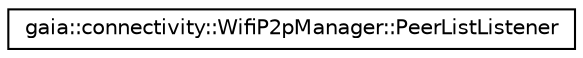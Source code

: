 digraph G
{
  edge [fontname="Helvetica",fontsize="10",labelfontname="Helvetica",labelfontsize="10"];
  node [fontname="Helvetica",fontsize="10",shape=record];
  rankdir=LR;
  Node1 [label="gaia::connectivity::WifiP2pManager::PeerListListener",height=0.2,width=0.4,color="black", fillcolor="white", style="filled",URL="$d5/d1f/classgaia_1_1connectivity_1_1_wifi_p2p_manager_1_1_peer_list_listener.html"];
}
